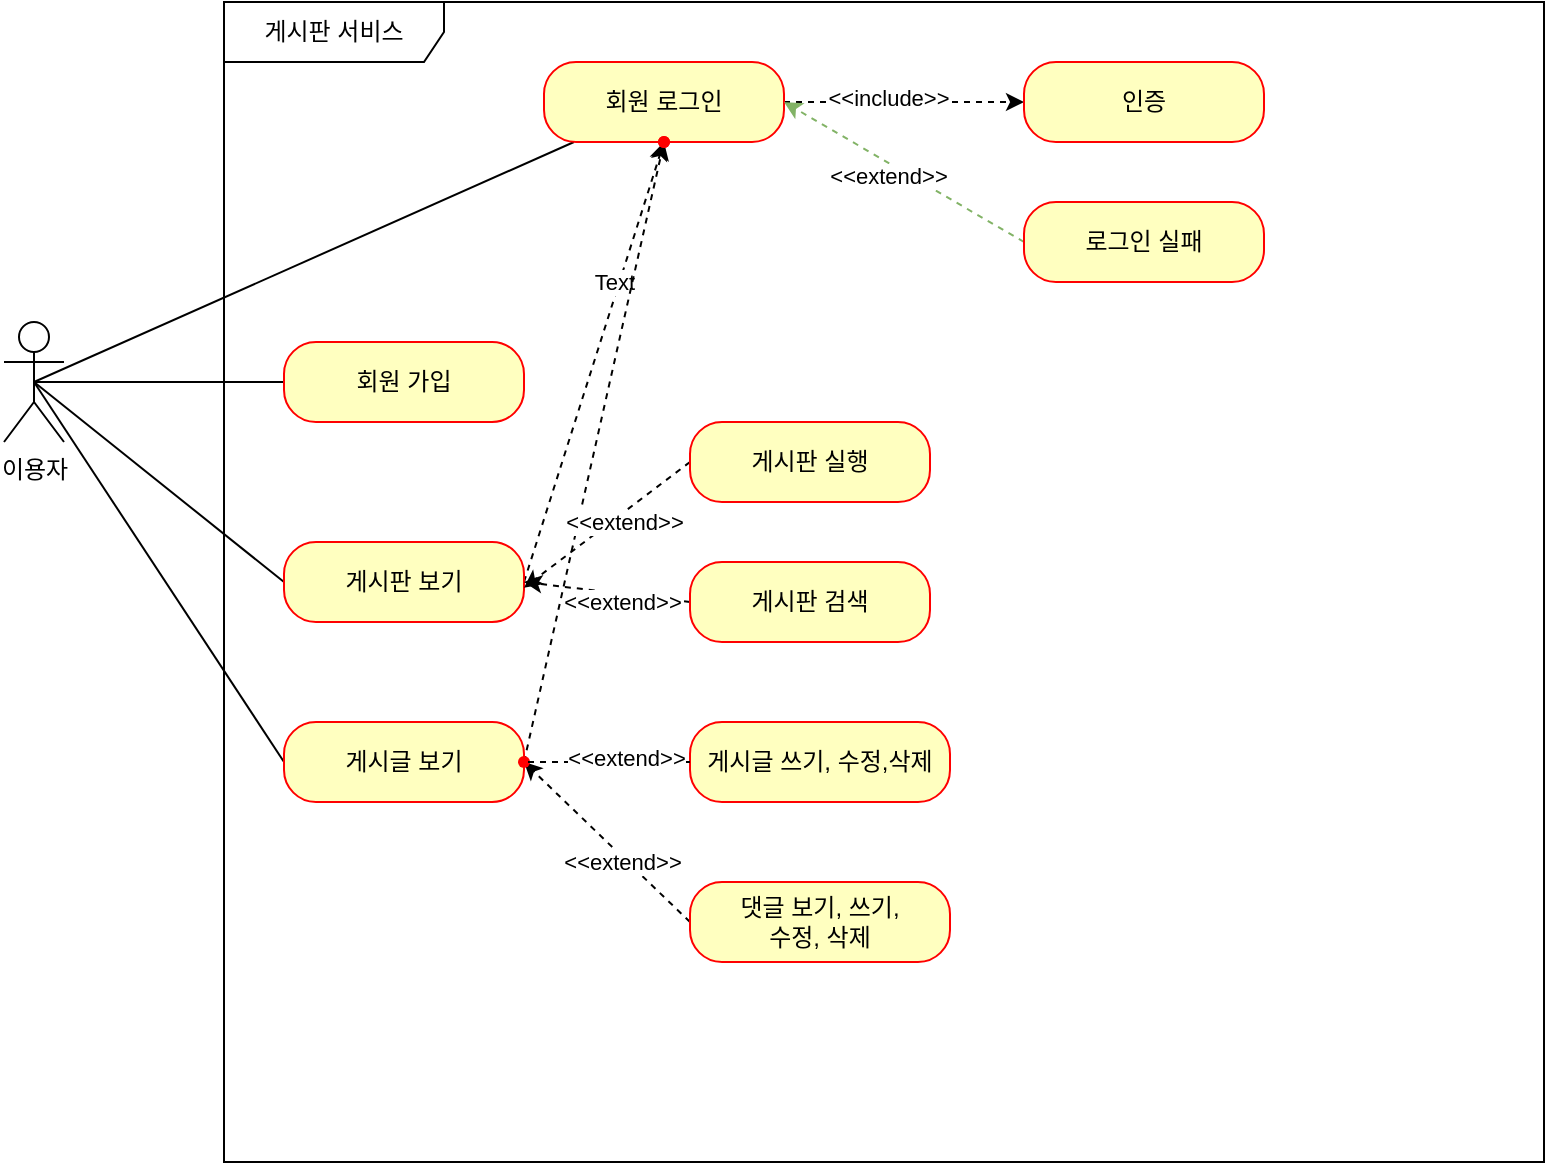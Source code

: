 <mxfile version="20.2.2" type="github">
  <diagram id="SN0HrIPLJwNbH93bz56C" name="페이지-1">
    <mxGraphModel dx="1363" dy="722" grid="1" gridSize="10" guides="1" tooltips="1" connect="1" arrows="1" fold="1" page="1" pageScale="1" pageWidth="827" pageHeight="1169" math="0" shadow="0">
      <root>
        <mxCell id="0" />
        <mxCell id="1" parent="0" />
        <mxCell id="SThcu8EY5G5zrQcvq7MS-1" value="이용자" style="shape=umlActor;verticalLabelPosition=bottom;verticalAlign=top;html=1;" parent="1" vertex="1">
          <mxGeometry x="10" y="200" width="30" height="60" as="geometry" />
        </mxCell>
        <mxCell id="SThcu8EY5G5zrQcvq7MS-2" value="게시판 서비스" style="shape=umlFrame;whiteSpace=wrap;html=1;width=110;height=30;" parent="1" vertex="1">
          <mxGeometry x="120" y="40" width="660" height="580" as="geometry" />
        </mxCell>
        <mxCell id="f4kAnyUj4vUpogxRSo4z-9" style="rounded=0;orthogonalLoop=1;jettySize=auto;html=1;endArrow=none;endFill=0;entryX=0.5;entryY=0.5;entryDx=0;entryDy=0;entryPerimeter=0;" edge="1" parent="1" source="SThcu8EY5G5zrQcvq7MS-3" target="SThcu8EY5G5zrQcvq7MS-1">
          <mxGeometry relative="1" as="geometry" />
        </mxCell>
        <mxCell id="SThcu8EY5G5zrQcvq7MS-3" value="회원 가입" style="rounded=1;whiteSpace=wrap;html=1;arcSize=40;fontColor=#000000;fillColor=#ffffc0;strokeColor=#ff0000;" parent="1" vertex="1">
          <mxGeometry x="150" y="210" width="120" height="40" as="geometry" />
        </mxCell>
        <mxCell id="f4kAnyUj4vUpogxRSo4z-12" style="edgeStyle=none;rounded=0;orthogonalLoop=1;jettySize=auto;html=1;entryX=0.5;entryY=0.5;entryDx=0;entryDy=0;entryPerimeter=0;endArrow=none;endFill=0;exitX=0;exitY=0.5;exitDx=0;exitDy=0;" edge="1" parent="1" source="SThcu8EY5G5zrQcvq7MS-5" target="SThcu8EY5G5zrQcvq7MS-1">
          <mxGeometry relative="1" as="geometry" />
        </mxCell>
        <mxCell id="f4kAnyUj4vUpogxRSo4z-28" value="" style="edgeStyle=none;rounded=0;orthogonalLoop=1;jettySize=auto;html=1;dashed=1;endArrow=classic;endFill=1;exitX=1;exitY=0.5;exitDx=0;exitDy=0;" edge="1" parent="1" source="SThcu8EY5G5zrQcvq7MS-5" target="f4kAnyUj4vUpogxRSo4z-27">
          <mxGeometry relative="1" as="geometry" />
        </mxCell>
        <mxCell id="f4kAnyUj4vUpogxRSo4z-74" value="Text" style="edgeLabel;html=1;align=center;verticalAlign=middle;resizable=0;points=[];" vertex="1" connectable="0" parent="f4kAnyUj4vUpogxRSo4z-28">
          <mxGeometry x="0.358" y="3" relative="1" as="geometry">
            <mxPoint as="offset" />
          </mxGeometry>
        </mxCell>
        <mxCell id="SThcu8EY5G5zrQcvq7MS-5" value="게시판 보기" style="rounded=1;whiteSpace=wrap;html=1;arcSize=40;fontColor=#000000;fillColor=#ffffc0;strokeColor=#ff0000;" parent="1" vertex="1">
          <mxGeometry x="150" y="310" width="120" height="40" as="geometry" />
        </mxCell>
        <mxCell id="f4kAnyUj4vUpogxRSo4z-13" style="edgeStyle=none;rounded=0;orthogonalLoop=1;jettySize=auto;html=1;entryX=0.5;entryY=0.5;entryDx=0;entryDy=0;entryPerimeter=0;endArrow=none;endFill=0;exitX=0;exitY=0.5;exitDx=0;exitDy=0;" edge="1" parent="1" source="SThcu8EY5G5zrQcvq7MS-6" target="SThcu8EY5G5zrQcvq7MS-1">
          <mxGeometry relative="1" as="geometry" />
        </mxCell>
        <mxCell id="f4kAnyUj4vUpogxRSo4z-32" value="" style="edgeStyle=none;rounded=0;orthogonalLoop=1;jettySize=auto;html=1;dashed=1;endArrow=classic;endFill=1;exitX=1;exitY=0.5;exitDx=0;exitDy=0;" edge="1" parent="1" source="SThcu8EY5G5zrQcvq7MS-6" target="f4kAnyUj4vUpogxRSo4z-31">
          <mxGeometry relative="1" as="geometry" />
        </mxCell>
        <mxCell id="SThcu8EY5G5zrQcvq7MS-6" value="게시글 보기" style="rounded=1;whiteSpace=wrap;html=1;arcSize=40;fontColor=#000000;fillColor=#ffffc0;strokeColor=#ff0000;" parent="1" vertex="1">
          <mxGeometry x="150" y="400" width="120" height="40" as="geometry" />
        </mxCell>
        <mxCell id="f4kAnyUj4vUpogxRSo4z-11" style="edgeStyle=none;rounded=0;orthogonalLoop=1;jettySize=auto;html=1;entryX=0.5;entryY=0.5;entryDx=0;entryDy=0;entryPerimeter=0;endArrow=none;endFill=0;" edge="1" parent="1" source="SThcu8EY5G5zrQcvq7MS-7" target="SThcu8EY5G5zrQcvq7MS-1">
          <mxGeometry relative="1" as="geometry" />
        </mxCell>
        <mxCell id="f4kAnyUj4vUpogxRSo4z-14" value="" style="edgeStyle=none;rounded=0;orthogonalLoop=1;jettySize=auto;html=1;endArrow=classic;endFill=1;dashed=1;entryX=0;entryY=0.5;entryDx=0;entryDy=0;" edge="1" parent="1" target="SThcu8EY5G5zrQcvq7MS-8">
          <mxGeometry relative="1" as="geometry">
            <mxPoint x="400" y="90" as="sourcePoint" />
            <mxPoint x="495" y="140.0" as="targetPoint" />
            <Array as="points" />
          </mxGeometry>
        </mxCell>
        <mxCell id="f4kAnyUj4vUpogxRSo4z-19" value="&amp;lt;&amp;lt;include&amp;gt;&amp;gt;" style="edgeLabel;html=1;align=center;verticalAlign=middle;resizable=0;points=[];" vertex="1" connectable="0" parent="f4kAnyUj4vUpogxRSo4z-14">
          <mxGeometry x="-0.455" y="-1" relative="1" as="geometry">
            <mxPoint x="19" y="-3" as="offset" />
          </mxGeometry>
        </mxCell>
        <mxCell id="SThcu8EY5G5zrQcvq7MS-7" value="회원 로그인&lt;span style=&quot;color: rgba(0, 0, 0, 0); font-family: monospace; font-size: 0px; text-align: start;&quot;&gt;%3CmxGraphModel%3E%3Croot%3E%3CmxCell%20id%3D%220%22%2F%3E%3CmxCell%20id%3D%221%22%20parent%3D%220%22%2F%3E%3CmxCell%20id%3D%222%22%20value%3D%22%ED%9A%8C%EC%9B%90%20%EA%B0%80%EC%9E%85%22%20style%3D%22rounded%3D1%3BwhiteSpace%3Dwrap%3Bhtml%3D1%3BarcSize%3D40%3BfontColor%3D%23000000%3BfillColor%3D%23ffffc0%3BstrokeColor%3D%23ff0000%3B%22%20vertex%3D%221%22%20parent%3D%221%22%3E%3CmxGeometry%20x%3D%22200%22%20y%3D%22120%22%20width%3D%22120%22%20height%3D%2240%22%20as%3D%22geometry%22%2F%3E%3C%2FmxCell%3E%3C%2Froot%3E%3C%2FmxGraphModel%3E&lt;/span&gt;" style="rounded=1;whiteSpace=wrap;html=1;arcSize=40;fontColor=#000000;fillColor=#ffffc0;strokeColor=#ff0000;" parent="1" vertex="1">
          <mxGeometry x="280" y="70" width="120" height="40" as="geometry" />
        </mxCell>
        <mxCell id="SThcu8EY5G5zrQcvq7MS-8" value="인증" style="rounded=1;whiteSpace=wrap;html=1;arcSize=40;fontColor=#000000;fillColor=#ffffc0;strokeColor=#ff0000;" parent="1" vertex="1">
          <mxGeometry x="520" y="70" width="120" height="40" as="geometry" />
        </mxCell>
        <mxCell id="f4kAnyUj4vUpogxRSo4z-15" style="edgeStyle=none;rounded=0;orthogonalLoop=1;jettySize=auto;html=1;entryX=1;entryY=0.5;entryDx=0;entryDy=0;endArrow=classic;endFill=1;exitX=0;exitY=0.5;exitDx=0;exitDy=0;dashed=1;fillColor=#d5e8d4;strokeColor=#82b366;" edge="1" parent="1" source="SThcu8EY5G5zrQcvq7MS-9" target="SThcu8EY5G5zrQcvq7MS-7">
          <mxGeometry relative="1" as="geometry" />
        </mxCell>
        <mxCell id="f4kAnyUj4vUpogxRSo4z-20" value="&amp;lt;&amp;lt;extend&amp;gt;&amp;gt;" style="edgeLabel;html=1;align=center;verticalAlign=middle;resizable=0;points=[];" vertex="1" connectable="0" parent="f4kAnyUj4vUpogxRSo4z-15">
          <mxGeometry x="-0.43" y="3" relative="1" as="geometry">
            <mxPoint x="-33" y="-16" as="offset" />
          </mxGeometry>
        </mxCell>
        <mxCell id="SThcu8EY5G5zrQcvq7MS-9" value="로그인 실패" style="rounded=1;whiteSpace=wrap;html=1;arcSize=40;fontColor=#000000;fillColor=#ffffc0;strokeColor=#ff0000;" parent="1" vertex="1">
          <mxGeometry x="520" y="140" width="120" height="40" as="geometry" />
        </mxCell>
        <mxCell id="f4kAnyUj4vUpogxRSo4z-43" value="" style="edgeStyle=none;rounded=0;orthogonalLoop=1;jettySize=auto;html=1;dashed=1;endArrow=classic;endFill=1;exitX=0;exitY=0.5;exitDx=0;exitDy=0;" edge="1" parent="1" source="f4kAnyUj4vUpogxRSo4z-1">
          <mxGeometry relative="1" as="geometry">
            <mxPoint x="360" y="320.001" as="sourcePoint" />
            <mxPoint x="270" y="332.859" as="targetPoint" />
          </mxGeometry>
        </mxCell>
        <mxCell id="f4kAnyUj4vUpogxRSo4z-46" value="&amp;lt;&amp;lt;extend&amp;gt;&amp;gt;" style="edgeLabel;html=1;align=center;verticalAlign=middle;resizable=0;points=[];" vertex="1" connectable="0" parent="f4kAnyUj4vUpogxRSo4z-43">
          <mxGeometry x="-0.143" y="3" relative="1" as="geometry">
            <mxPoint as="offset" />
          </mxGeometry>
        </mxCell>
        <mxCell id="f4kAnyUj4vUpogxRSo4z-1" value="게시판 실행" style="rounded=1;whiteSpace=wrap;html=1;arcSize=40;fontColor=#000000;fillColor=#ffffc0;strokeColor=#ff0000;" vertex="1" parent="1">
          <mxGeometry x="353" y="250" width="120" height="40" as="geometry" />
        </mxCell>
        <mxCell id="f4kAnyUj4vUpogxRSo4z-45" value="" style="edgeStyle=none;rounded=0;orthogonalLoop=1;jettySize=auto;html=1;dashed=1;endArrow=classic;endFill=1;exitX=0;exitY=0.5;exitDx=0;exitDy=0;" edge="1" parent="1" source="f4kAnyUj4vUpogxRSo4z-3">
          <mxGeometry relative="1" as="geometry">
            <mxPoint x="270" y="330" as="targetPoint" />
          </mxGeometry>
        </mxCell>
        <mxCell id="f4kAnyUj4vUpogxRSo4z-47" value="&amp;lt;&amp;lt;extend&amp;gt;&amp;gt;" style="edgeLabel;html=1;align=center;verticalAlign=middle;resizable=0;points=[];" vertex="1" connectable="0" parent="f4kAnyUj4vUpogxRSo4z-45">
          <mxGeometry x="-0.169" y="4" relative="1" as="geometry">
            <mxPoint as="offset" />
          </mxGeometry>
        </mxCell>
        <mxCell id="f4kAnyUj4vUpogxRSo4z-3" value="게시판 검색" style="rounded=1;whiteSpace=wrap;html=1;arcSize=40;fontColor=#000000;fillColor=#ffffc0;strokeColor=#ff0000;" vertex="1" parent="1">
          <mxGeometry x="353" y="320" width="120" height="40" as="geometry" />
        </mxCell>
        <mxCell id="f4kAnyUj4vUpogxRSo4z-62" value="" style="edgeStyle=none;rounded=0;orthogonalLoop=1;jettySize=auto;html=1;dashed=1;endArrow=classic;endFill=1;startArrow=none;" edge="1" parent="1" source="f4kAnyUj4vUpogxRSo4z-65" target="SThcu8EY5G5zrQcvq7MS-6">
          <mxGeometry relative="1" as="geometry" />
        </mxCell>
        <mxCell id="f4kAnyUj4vUpogxRSo4z-4" value="게시글 쓰기, 수정,삭제" style="rounded=1;whiteSpace=wrap;html=1;arcSize=40;fontColor=#000000;fillColor=#ffffc0;strokeColor=#ff0000;" vertex="1" parent="1">
          <mxGeometry x="353" y="400" width="130" height="40" as="geometry" />
        </mxCell>
        <mxCell id="f4kAnyUj4vUpogxRSo4z-66" value="" style="edgeStyle=none;rounded=0;orthogonalLoop=1;jettySize=auto;html=1;dashed=1;endArrow=classic;endFill=1;exitX=0;exitY=0.5;exitDx=0;exitDy=0;" edge="1" parent="1" source="f4kAnyUj4vUpogxRSo4z-5" target="f4kAnyUj4vUpogxRSo4z-65">
          <mxGeometry relative="1" as="geometry">
            <mxPoint x="380" y="470" as="sourcePoint" />
          </mxGeometry>
        </mxCell>
        <mxCell id="f4kAnyUj4vUpogxRSo4z-73" value="&amp;lt;&amp;lt;extend&amp;gt;&amp;gt;" style="edgeLabel;html=1;align=center;verticalAlign=middle;resizable=0;points=[];" vertex="1" connectable="0" parent="f4kAnyUj4vUpogxRSo4z-66">
          <mxGeometry x="-0.218" y="2" relative="1" as="geometry">
            <mxPoint as="offset" />
          </mxGeometry>
        </mxCell>
        <mxCell id="f4kAnyUj4vUpogxRSo4z-5" value="댓글 보기, 쓰기, &lt;br&gt;수정,&amp;nbsp;삭제" style="rounded=1;whiteSpace=wrap;html=1;arcSize=40;fontColor=#000000;fillColor=#ffffc0;strokeColor=#ff0000;" vertex="1" parent="1">
          <mxGeometry x="353" y="480" width="130" height="40" as="geometry" />
        </mxCell>
        <mxCell id="f4kAnyUj4vUpogxRSo4z-27" value="" style="shape=waypoint;sketch=0;size=6;pointerEvents=1;points=[];fillColor=#ffffc0;resizable=0;rotatable=0;perimeter=centerPerimeter;snapToPoint=1;strokeColor=#ff0000;fontColor=#000000;rounded=1;arcSize=40;" vertex="1" parent="1">
          <mxGeometry x="320" y="90" width="40" height="40" as="geometry" />
        </mxCell>
        <mxCell id="f4kAnyUj4vUpogxRSo4z-31" value="" style="shape=waypoint;sketch=0;size=6;pointerEvents=1;points=[];fillColor=#ffffc0;resizable=0;rotatable=0;perimeter=centerPerimeter;snapToPoint=1;strokeColor=#ff0000;fontColor=#000000;rounded=1;arcSize=40;" vertex="1" parent="1">
          <mxGeometry x="320" y="90" width="40" height="40" as="geometry" />
        </mxCell>
        <mxCell id="f4kAnyUj4vUpogxRSo4z-65" value="" style="shape=waypoint;sketch=0;size=6;pointerEvents=1;points=[];fillColor=#ffffc0;resizable=0;rotatable=0;perimeter=centerPerimeter;snapToPoint=1;strokeColor=#ff0000;fontColor=#000000;rounded=1;arcSize=40;" vertex="1" parent="1">
          <mxGeometry x="250" y="400" width="40" height="40" as="geometry" />
        </mxCell>
        <mxCell id="f4kAnyUj4vUpogxRSo4z-67" value="" style="edgeStyle=none;rounded=0;orthogonalLoop=1;jettySize=auto;html=1;dashed=1;endArrow=none;endFill=1;" edge="1" parent="1" source="f4kAnyUj4vUpogxRSo4z-4" target="f4kAnyUj4vUpogxRSo4z-65">
          <mxGeometry relative="1" as="geometry">
            <mxPoint x="353" y="420" as="sourcePoint" />
            <mxPoint x="270" y="420" as="targetPoint" />
          </mxGeometry>
        </mxCell>
        <mxCell id="f4kAnyUj4vUpogxRSo4z-68" value="&amp;lt;&amp;lt;extend&amp;gt;&amp;gt;" style="edgeLabel;html=1;align=center;verticalAlign=middle;resizable=0;points=[];" vertex="1" connectable="0" parent="f4kAnyUj4vUpogxRSo4z-67">
          <mxGeometry x="-0.229" y="-2" relative="1" as="geometry">
            <mxPoint as="offset" />
          </mxGeometry>
        </mxCell>
      </root>
    </mxGraphModel>
  </diagram>
</mxfile>
